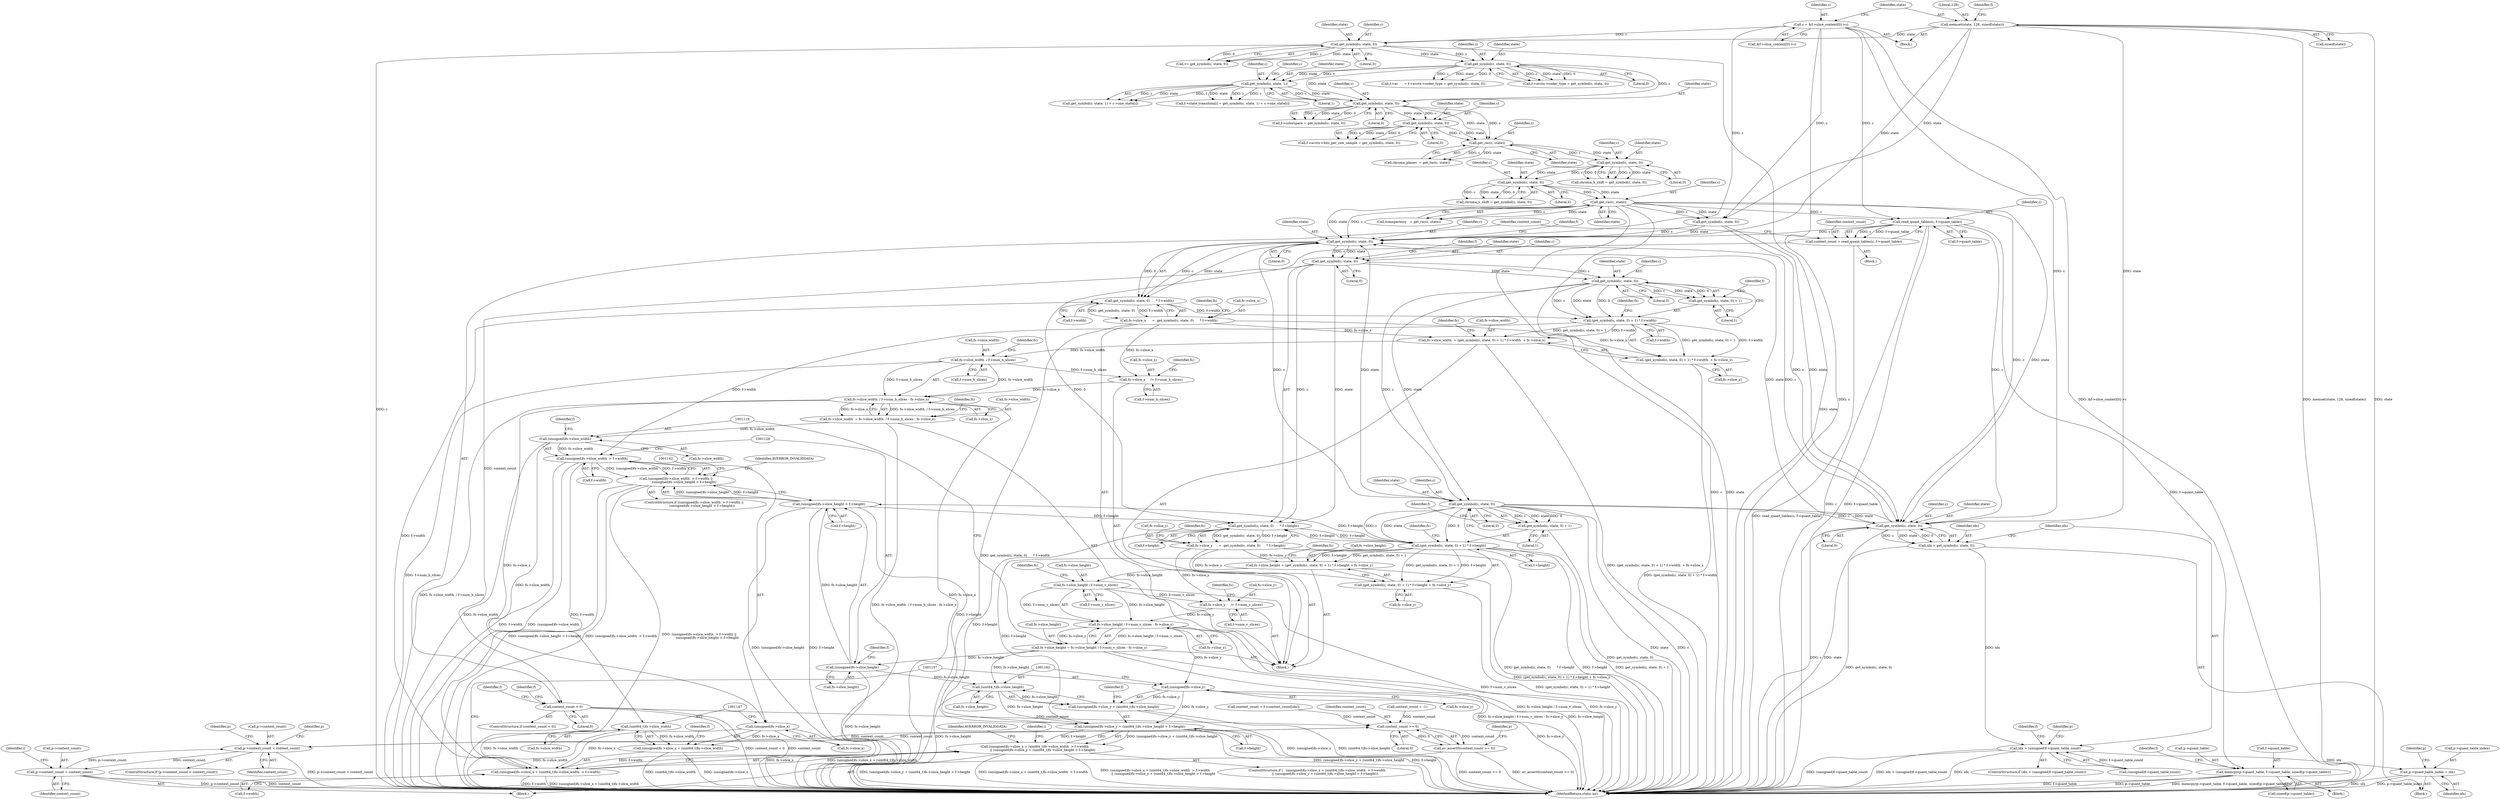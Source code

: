 digraph "1_FFmpeg_b05cd1ea7e45a836f7f6071a716c38bb30326e0f@API" {
"1000838" [label="(Call,read_quant_tables(c, f->quant_table))"];
"1000254" [label="(Call,get_rac(c, state))"];
"1000248" [label="(Call,get_symbol(c, state, 0))"];
"1000242" [label="(Call,get_symbol(c, state, 0))"];
"1000237" [label="(Call,get_rac(c, state))"];
"1000215" [label="(Call,get_symbol(c, state, 0))"];
"1000202" [label="(Call,get_symbol(c, state, 1))"];
"1000175" [label="(Call,get_symbol(c, state, 0))"];
"1000142" [label="(Call,get_symbol(c, state, 0))"];
"1000113" [label="(Call,c = &f->slice_context[0]->c)"];
"1000123" [label="(Call,memset(state, 128, sizeof(state)))"];
"1000231" [label="(Call,get_symbol(c, state, 0))"];
"1000836" [label="(Call,context_count = read_quant_tables(c, f->quant_table))"];
"1000844" [label="(Call,context_count < 0)"];
"1001268" [label="(Call,context_count >= 0)"];
"1001267" [label="(Call,av_assert0(context_count >= 0))"];
"1001272" [label="(Call,p->context_count < context_count)"];
"1001288" [label="(Call,p->context_count = context_count)"];
"1001016" [label="(Call,get_symbol(c, state, 0))"];
"1001015" [label="(Call,get_symbol(c, state, 0)      * f->width)"];
"1001011" [label="(Call,fs->slice_x      =  get_symbol(c, state, 0)      * f->width)"];
"1001035" [label="(Call,fs->slice_width  = (get_symbol(c, state, 0) + 1) * f->width  + fs->slice_x)"];
"1001090" [label="(Call,fs->slice_width  / f->num_h_slices)"];
"1001071" [label="(Call,fs->slice_x     /= f->num_h_slices)"];
"1001089" [label="(Call,fs->slice_width  / f->num_h_slices - fs->slice_x)"];
"1001085" [label="(Call,fs->slice_width  = fs->slice_width  / f->num_h_slices - fs->slice_x)"];
"1001118" [label="(Call,(unsigned)fs->slice_width)"];
"1001117" [label="(Call,(unsigned)fs->slice_width  > f->width)"];
"1001116" [label="(Call,(unsigned)fs->slice_width  > f->width ||\n                (unsigned)fs->slice_height > f->height)"];
"1001139" [label="(Call,(unsigned)fs->slice_x + (uint64_t)fs->slice_width  > f->width)"];
"1001138" [label="(Call,(unsigned)fs->slice_x + (uint64_t)fs->slice_width  > f->width\n                || (unsigned)fs->slice_y + (uint64_t)fs->slice_height > f->height)"];
"1001146" [label="(Call,(uint64_t)fs->slice_width)"];
"1001140" [label="(Call,(unsigned)fs->slice_x + (uint64_t)fs->slice_width)"];
"1001141" [label="(Call,(unsigned)fs->slice_x)"];
"1001039" [label="(Call,(get_symbol(c, state, 0) + 1) * f->width  + fs->slice_x)"];
"1001040" [label="(Call,(get_symbol(c, state, 0) + 1) * f->width)"];
"1001028" [label="(Call,get_symbol(c, state, 0))"];
"1001027" [label="(Call,get_symbol(c, state, 0)      * f->height)"];
"1001023" [label="(Call,fs->slice_y      =  get_symbol(c, state, 0)      * f->height)"];
"1001053" [label="(Call,fs->slice_height = (get_symbol(c, state, 0) + 1) * f->height + fs->slice_y)"];
"1001105" [label="(Call,fs->slice_height / f->num_v_slices)"];
"1001078" [label="(Call,fs->slice_y     /= f->num_v_slices)"];
"1001104" [label="(Call,fs->slice_height / f->num_v_slices - fs->slice_y)"];
"1001100" [label="(Call,fs->slice_height = fs->slice_height / f->num_v_slices - fs->slice_y)"];
"1001127" [label="(Call,(unsigned)fs->slice_height)"];
"1001126" [label="(Call,(unsigned)fs->slice_height > f->height)"];
"1001154" [label="(Call,(unsigned)fs->slice_y + (uint64_t)fs->slice_height > f->height)"];
"1001161" [label="(Call,(uint64_t)fs->slice_height)"];
"1001155" [label="(Call,(unsigned)fs->slice_y + (uint64_t)fs->slice_height)"];
"1001156" [label="(Call,(unsigned)fs->slice_y)"];
"1001057" [label="(Call,(get_symbol(c, state, 0) + 1) * f->height + fs->slice_y)"];
"1001058" [label="(Call,(get_symbol(c, state, 0) + 1) * f->height)"];
"1001042" [label="(Call,get_symbol(c, state, 0))"];
"1001041" [label="(Call,get_symbol(c, state, 0) + 1)"];
"1001060" [label="(Call,get_symbol(c, state, 0))"];
"1001059" [label="(Call,get_symbol(c, state, 0) + 1)"];
"1001201" [label="(Call,get_symbol(c, state, 0))"];
"1001199" [label="(Call,idx = get_symbol(c, state, 0))"];
"1001206" [label="(Call,idx > (unsigned)f->quant_table_count)"];
"1001222" [label="(Call,p->quant_table_index = idx)"];
"1001249" [label="(Call,memcpy(p->quant_table, f->quant_table, sizeof(p->quant_table)))"];
"1001105" [label="(Call,fs->slice_height / f->num_v_slices)"];
"1001222" [label="(Call,p->quant_table_index = idx)"];
"1000204" [label="(Identifier,state)"];
"1001100" [label="(Call,fs->slice_height = fs->slice_height / f->num_v_slices - fs->slice_y)"];
"1000124" [label="(Identifier,state)"];
"1000177" [label="(Identifier,state)"];
"1001267" [label="(Call,av_assert0(context_count >= 0))"];
"1001109" [label="(Call,f->num_v_slices)"];
"1001017" [label="(Identifier,c)"];
"1001058" [label="(Call,(get_symbol(c, state, 0) + 1) * f->height)"];
"1001116" [label="(Call,(unsigned)fs->slice_width  > f->width ||\n                (unsigned)fs->slice_height > f->height)"];
"1001289" [label="(Call,p->context_count)"];
"1001155" [label="(Call,(unsigned)fs->slice_y + (uint64_t)fs->slice_height)"];
"1001080" [label="(Identifier,fs)"];
"1000252" [label="(Call,transparency   = get_rac(c, state))"];
"1001031" [label="(Literal,0)"];
"1001053" [label="(Call,fs->slice_height = (get_symbol(c, state, 0) + 1) * f->height + fs->slice_y)"];
"1001101" [label="(Call,fs->slice_height)"];
"1000203" [label="(Identifier,c)"];
"1001202" [label="(Identifier,c)"];
"1001208" [label="(Call,(unsigned)f->quant_table_count)"];
"1001027" [label="(Call,get_symbol(c, state, 0)      * f->height)"];
"1001129" [label="(Call,fs->slice_height)"];
"1001269" [label="(Identifier,context_count)"];
"1001256" [label="(Call,sizeof(p->quant_table))"];
"1001146" [label="(Call,(uint64_t)fs->slice_width)"];
"1000250" [label="(Identifier,state)"];
"1001123" [label="(Call,f->width)"];
"1001250" [label="(Call,p->quant_table)"];
"1001057" [label="(Call,(get_symbol(c, state, 0) + 1) * f->height + fs->slice_y)"];
"1001069" [label="(Identifier,fs)"];
"1001079" [label="(Call,fs->slice_y)"];
"1000201" [label="(Call,get_symbol(c, state, 1) + c->one_state[i])"];
"1001082" [label="(Call,f->num_v_slices)"];
"1000233" [label="(Identifier,state)"];
"1001268" [label="(Call,context_count >= 0)"];
"1001104" [label="(Call,fs->slice_height / f->num_v_slices - fs->slice_y)"];
"1001112" [label="(Call,fs->slice_y)"];
"1001274" [label="(Identifier,p)"];
"1000175" [label="(Call,get_symbol(c, state, 0))"];
"1001073" [label="(Identifier,fs)"];
"1001075" [label="(Call,f->num_h_slices)"];
"1001226" [label="(Identifier,idx)"];
"1000109" [label="(Call,context_count = -1)"];
"1001148" [label="(Call,fs->slice_width)"];
"1001203" [label="(Identifier,state)"];
"1001229" [label="(Identifier,p)"];
"1001273" [label="(Call,p->context_count)"];
"1000836" [label="(Call,context_count = read_quant_tables(c, f->quant_table))"];
"1000225" [label="(Call,f->avctx->bits_per_raw_sample = get_symbol(c, state, 0))"];
"1000246" [label="(Call,chroma_v_shift = get_symbol(c, state, 0))"];
"1001029" [label="(Identifier,c)"];
"1000131" [label="(Identifier,f)"];
"1001140" [label="(Call,(unsigned)fs->slice_x + (uint64_t)fs->slice_width)"];
"1001102" [label="(Identifier,fs)"];
"1001023" [label="(Call,fs->slice_y      =  get_symbol(c, state, 0)      * f->height)"];
"1000165" [label="(Call,f->ac      = f->avctx->coder_type = get_symbol(c, state, 0))"];
"1001010" [label="(Block,)"];
"1001288" [label="(Call,p->context_count = context_count)"];
"1001266" [label="(Block,)"];
"1001094" [label="(Call,f->num_h_slices)"];
"1001152" [label="(Identifier,f)"];
"1001019" [label="(Literal,0)"];
"1001015" [label="(Call,get_symbol(c, state, 0)      * f->width)"];
"1001097" [label="(Call,fs->slice_x)"];
"1001201" [label="(Call,get_symbol(c, state, 0))"];
"1000123" [label="(Call,memset(state, 128, sizeof(state)))"];
"1000850" [label="(Identifier,f)"];
"1001066" [label="(Identifier,f)"];
"1001106" [label="(Call,fs->slice_height)"];
"1000115" [label="(Call,&f->slice_context[0]->c)"];
"1001021" [label="(Identifier,f)"];
"1001206" [label="(Call,idx > (unsigned)f->quant_table_count)"];
"1001249" [label="(Call,memcpy(p->quant_table, f->quant_table, sizeof(p->quant_table)))"];
"1000140" [label="(Call,v= get_symbol(c, state, 0))"];
"1000943" [label="(Identifier,f)"];
"1001248" [label="(Block,)"];
"1001060" [label="(Call,get_symbol(c, state, 0))"];
"1001181" [label="(Identifier,i)"];
"1000217" [label="(Identifier,state)"];
"1001062" [label="(Identifier,state)"];
"1001055" [label="(Identifier,fs)"];
"1000144" [label="(Identifier,state)"];
"1001204" [label="(Literal,0)"];
"1001098" [label="(Identifier,fs)"];
"1001200" [label="(Identifier,idx)"];
"1000235" [label="(Call,chroma_planes  = get_rac(c, state))"];
"1000245" [label="(Literal,0)"];
"1000242" [label="(Call,get_symbol(c, state, 0))"];
"1001011" [label="(Call,fs->slice_x      =  get_symbol(c, state, 0)      * f->width)"];
"1000843" [label="(ControlStructure,if (context_count < 0))"];
"1001085" [label="(Call,fs->slice_width  = fs->slice_width  / f->num_h_slices - fs->slice_x)"];
"1001033" [label="(Identifier,f)"];
"1001113" [label="(Identifier,fs)"];
"1001158" [label="(Call,fs->slice_y)"];
"1001170" [label="(Identifier,AVERROR_INVALIDDATA)"];
"1000846" [label="(Literal,0)"];
"1000232" [label="(Identifier,c)"];
"1001120" [label="(Call,fs->slice_width)"];
"1001047" [label="(Call,f->width)"];
"1001072" [label="(Call,fs->slice_x)"];
"1001137" [label="(ControlStructure,if (   (unsigned)fs->slice_x + (uint64_t)fs->slice_width  > f->width\n                || (unsigned)fs->slice_y + (uint64_t)fs->slice_height > f->height))"];
"1001036" [label="(Call,fs->slice_width)"];
"1001037" [label="(Identifier,fs)"];
"1001054" [label="(Call,fs->slice_height)"];
"1000216" [label="(Identifier,c)"];
"1001138" [label="(Call,(unsigned)fs->slice_x + (uint64_t)fs->slice_width  > f->width\n                || (unsigned)fs->slice_y + (uint64_t)fs->slice_height > f->height)"];
"1001124" [label="(Identifier,f)"];
"1000104" [label="(Block,)"];
"1001223" [label="(Call,p->quant_table_index)"];
"1000169" [label="(Call,f->avctx->coder_type = get_symbol(c, state, 0))"];
"1001039" [label="(Call,(get_symbol(c, state, 0) + 1) * f->width  + fs->slice_x)"];
"1000835" [label="(Block,)"];
"1000143" [label="(Identifier,c)"];
"1001046" [label="(Literal,1)"];
"1001132" [label="(Call,f->height)"];
"1001063" [label="(Literal,0)"];
"1000254" [label="(Call,get_rac(c, state))"];
"1000114" [label="(Identifier,c)"];
"1001166" [label="(Call,f->height)"];
"1001151" [label="(Call,f->width)"];
"1001216" [label="(Identifier,f)"];
"1001276" [label="(Identifier,context_count)"];
"1000195" [label="(Call,f->state_transition[i] = get_symbol(c, state, 1) + c->one_state[i])"];
"1001141" [label="(Call,(unsigned)fs->slice_x)"];
"1001051" [label="(Identifier,fs)"];
"1001061" [label="(Identifier,c)"];
"1001025" [label="(Identifier,fs)"];
"1000142" [label="(Call,get_symbol(c, state, 0))"];
"1001199" [label="(Call,idx = get_symbol(c, state, 0))"];
"1001091" [label="(Call,fs->slice_width)"];
"1001197" [label="(Block,)"];
"1000240" [label="(Call,chroma_h_shift = get_symbol(c, state, 0))"];
"1000211" [label="(Call,f->colorspace = get_symbol(c, state, 0))"];
"1000234" [label="(Literal,0)"];
"1000844" [label="(Call,context_count < 0)"];
"1000126" [label="(Call,sizeof(state))"];
"1001295" [label="(MethodReturn,static int)"];
"1001154" [label="(Call,(unsigned)fs->slice_y + (uint64_t)fs->slice_height > f->height)"];
"1000248" [label="(Call,get_symbol(c, state, 0))"];
"1000244" [label="(Identifier,state)"];
"1000837" [label="(Identifier,context_count)"];
"1000176" [label="(Identifier,c)"];
"1001012" [label="(Call,fs->slice_x)"];
"1001163" [label="(Call,fs->slice_height)"];
"1001167" [label="(Identifier,f)"];
"1001272" [label="(Call,p->context_count < context_count)"];
"1001253" [label="(Call,f->quant_table)"];
"1001263" [label="(Identifier,f)"];
"1001071" [label="(Call,fs->slice_x     /= f->num_h_slices)"];
"1001024" [label="(Call,fs->slice_y)"];
"1001045" [label="(Literal,0)"];
"1000238" [label="(Identifier,c)"];
"1001139" [label="(Call,(unsigned)fs->slice_x + (uint64_t)fs->slice_width  > f->width)"];
"1001270" [label="(Literal,0)"];
"1001086" [label="(Call,fs->slice_width)"];
"1001115" [label="(ControlStructure,if ((unsigned)fs->slice_width  > f->width ||\n                (unsigned)fs->slice_height > f->height))"];
"1001078" [label="(Call,fs->slice_y     /= f->num_v_slices)"];
"1001041" [label="(Call,get_symbol(c, state, 0) + 1)"];
"1001240" [label="(Call,context_count = f->context_count[idx])"];
"1001281" [label="(Identifier,p)"];
"1001090" [label="(Call,fs->slice_width  / f->num_h_slices)"];
"1000255" [label="(Identifier,c)"];
"1001156" [label="(Call,(unsigned)fs->slice_y)"];
"1001044" [label="(Identifier,state)"];
"1001087" [label="(Identifier,fs)"];
"1000239" [label="(Identifier,state)"];
"1001089" [label="(Call,fs->slice_width  / f->num_h_slices - fs->slice_x)"];
"1001224" [label="(Identifier,p)"];
"1001127" [label="(Call,(unsigned)fs->slice_height)"];
"1001205" [label="(ControlStructure,if (idx > (unsigned)f->quant_table_count))"];
"1000218" [label="(Literal,0)"];
"1001042" [label="(Call,get_symbol(c, state, 0))"];
"1001064" [label="(Literal,1)"];
"1001117" [label="(Call,(unsigned)fs->slice_width  > f->width)"];
"1000840" [label="(Call,f->quant_table)"];
"1001143" [label="(Call,fs->slice_x)"];
"1000125" [label="(Literal,128)"];
"1001126" [label="(Call,(unsigned)fs->slice_height > f->height)"];
"1001028" [label="(Call,get_symbol(c, state, 0))"];
"1001068" [label="(Call,fs->slice_y)"];
"1001207" [label="(Identifier,idx)"];
"1000251" [label="(Literal,0)"];
"1000256" [label="(Identifier,state)"];
"1000839" [label="(Identifier,c)"];
"1001271" [label="(ControlStructure,if (p->context_count < context_count))"];
"1000868" [label="(Call,get_symbol(c, state, 0))"];
"1000145" [label="(Literal,0)"];
"1001040" [label="(Call,(get_symbol(c, state, 0) + 1) * f->width)"];
"1001043" [label="(Identifier,c)"];
"1001048" [label="(Identifier,f)"];
"1001065" [label="(Call,f->height)"];
"1000178" [label="(Literal,0)"];
"1001018" [label="(Identifier,state)"];
"1000205" [label="(Literal,1)"];
"1001059" [label="(Call,get_symbol(c, state, 0) + 1)"];
"1001290" [label="(Identifier,p)"];
"1000249" [label="(Identifier,c)"];
"1001173" [label="(Identifier,i)"];
"1000845" [label="(Identifier,context_count)"];
"1001050" [label="(Call,fs->slice_x)"];
"1001161" [label="(Call,(uint64_t)fs->slice_height)"];
"1000231" [label="(Call,get_symbol(c, state, 0))"];
"1000215" [label="(Call,get_symbol(c, state, 0))"];
"1000237" [label="(Call,get_rac(c, state))"];
"1001118" [label="(Call,(unsigned)fs->slice_width)"];
"1000113" [label="(Call,c = &f->slice_context[0]->c)"];
"1000243" [label="(Identifier,c)"];
"1001020" [label="(Call,f->width)"];
"1001136" [label="(Identifier,AVERROR_INVALIDDATA)"];
"1001030" [label="(Identifier,state)"];
"1001292" [label="(Identifier,context_count)"];
"1000208" [label="(Identifier,c)"];
"1000838" [label="(Call,read_quant_tables(c, f->quant_table))"];
"1000202" [label="(Call,get_symbol(c, state, 1))"];
"1001035" [label="(Call,fs->slice_width  = (get_symbol(c, state, 0) + 1) * f->width  + fs->slice_x)"];
"1001032" [label="(Call,f->height)"];
"1001133" [label="(Identifier,f)"];
"1001016" [label="(Call,get_symbol(c, state, 0))"];
"1000838" -> "1000836"  [label="AST: "];
"1000838" -> "1000840"  [label="CFG: "];
"1000839" -> "1000838"  [label="AST: "];
"1000840" -> "1000838"  [label="AST: "];
"1000836" -> "1000838"  [label="CFG: "];
"1000838" -> "1001295"  [label="DDG: c"];
"1000838" -> "1001295"  [label="DDG: f->quant_table"];
"1000838" -> "1000836"  [label="DDG: c"];
"1000838" -> "1000836"  [label="DDG: f->quant_table"];
"1000254" -> "1000838"  [label="DDG: c"];
"1000113" -> "1000838"  [label="DDG: c"];
"1000838" -> "1001016"  [label="DDG: c"];
"1000838" -> "1001201"  [label="DDG: c"];
"1000838" -> "1001249"  [label="DDG: f->quant_table"];
"1000254" -> "1000252"  [label="AST: "];
"1000254" -> "1000256"  [label="CFG: "];
"1000255" -> "1000254"  [label="AST: "];
"1000256" -> "1000254"  [label="AST: "];
"1000252" -> "1000254"  [label="CFG: "];
"1000254" -> "1001295"  [label="DDG: c"];
"1000254" -> "1001295"  [label="DDG: state"];
"1000254" -> "1000252"  [label="DDG: c"];
"1000254" -> "1000252"  [label="DDG: state"];
"1000248" -> "1000254"  [label="DDG: c"];
"1000248" -> "1000254"  [label="DDG: state"];
"1000254" -> "1000868"  [label="DDG: c"];
"1000254" -> "1000868"  [label="DDG: state"];
"1000254" -> "1001016"  [label="DDG: c"];
"1000254" -> "1001016"  [label="DDG: state"];
"1000254" -> "1001201"  [label="DDG: c"];
"1000254" -> "1001201"  [label="DDG: state"];
"1000248" -> "1000246"  [label="AST: "];
"1000248" -> "1000251"  [label="CFG: "];
"1000249" -> "1000248"  [label="AST: "];
"1000250" -> "1000248"  [label="AST: "];
"1000251" -> "1000248"  [label="AST: "];
"1000246" -> "1000248"  [label="CFG: "];
"1000248" -> "1000246"  [label="DDG: c"];
"1000248" -> "1000246"  [label="DDG: state"];
"1000248" -> "1000246"  [label="DDG: 0"];
"1000242" -> "1000248"  [label="DDG: c"];
"1000242" -> "1000248"  [label="DDG: state"];
"1000242" -> "1000240"  [label="AST: "];
"1000242" -> "1000245"  [label="CFG: "];
"1000243" -> "1000242"  [label="AST: "];
"1000244" -> "1000242"  [label="AST: "];
"1000245" -> "1000242"  [label="AST: "];
"1000240" -> "1000242"  [label="CFG: "];
"1000242" -> "1000240"  [label="DDG: c"];
"1000242" -> "1000240"  [label="DDG: state"];
"1000242" -> "1000240"  [label="DDG: 0"];
"1000237" -> "1000242"  [label="DDG: c"];
"1000237" -> "1000242"  [label="DDG: state"];
"1000237" -> "1000235"  [label="AST: "];
"1000237" -> "1000239"  [label="CFG: "];
"1000238" -> "1000237"  [label="AST: "];
"1000239" -> "1000237"  [label="AST: "];
"1000235" -> "1000237"  [label="CFG: "];
"1000237" -> "1000235"  [label="DDG: c"];
"1000237" -> "1000235"  [label="DDG: state"];
"1000215" -> "1000237"  [label="DDG: c"];
"1000215" -> "1000237"  [label="DDG: state"];
"1000231" -> "1000237"  [label="DDG: c"];
"1000231" -> "1000237"  [label="DDG: state"];
"1000215" -> "1000211"  [label="AST: "];
"1000215" -> "1000218"  [label="CFG: "];
"1000216" -> "1000215"  [label="AST: "];
"1000217" -> "1000215"  [label="AST: "];
"1000218" -> "1000215"  [label="AST: "];
"1000211" -> "1000215"  [label="CFG: "];
"1000215" -> "1000211"  [label="DDG: c"];
"1000215" -> "1000211"  [label="DDG: state"];
"1000215" -> "1000211"  [label="DDG: 0"];
"1000202" -> "1000215"  [label="DDG: c"];
"1000202" -> "1000215"  [label="DDG: state"];
"1000175" -> "1000215"  [label="DDG: c"];
"1000175" -> "1000215"  [label="DDG: state"];
"1000215" -> "1000231"  [label="DDG: c"];
"1000215" -> "1000231"  [label="DDG: state"];
"1000202" -> "1000201"  [label="AST: "];
"1000202" -> "1000205"  [label="CFG: "];
"1000203" -> "1000202"  [label="AST: "];
"1000204" -> "1000202"  [label="AST: "];
"1000205" -> "1000202"  [label="AST: "];
"1000208" -> "1000202"  [label="CFG: "];
"1000202" -> "1000195"  [label="DDG: c"];
"1000202" -> "1000195"  [label="DDG: state"];
"1000202" -> "1000195"  [label="DDG: 1"];
"1000202" -> "1000201"  [label="DDG: c"];
"1000202" -> "1000201"  [label="DDG: state"];
"1000202" -> "1000201"  [label="DDG: 1"];
"1000175" -> "1000202"  [label="DDG: c"];
"1000175" -> "1000202"  [label="DDG: state"];
"1000175" -> "1000169"  [label="AST: "];
"1000175" -> "1000178"  [label="CFG: "];
"1000176" -> "1000175"  [label="AST: "];
"1000177" -> "1000175"  [label="AST: "];
"1000178" -> "1000175"  [label="AST: "];
"1000169" -> "1000175"  [label="CFG: "];
"1000175" -> "1000165"  [label="DDG: c"];
"1000175" -> "1000165"  [label="DDG: state"];
"1000175" -> "1000165"  [label="DDG: 0"];
"1000175" -> "1000169"  [label="DDG: c"];
"1000175" -> "1000169"  [label="DDG: state"];
"1000175" -> "1000169"  [label="DDG: 0"];
"1000142" -> "1000175"  [label="DDG: c"];
"1000142" -> "1000175"  [label="DDG: state"];
"1000142" -> "1000140"  [label="AST: "];
"1000142" -> "1000145"  [label="CFG: "];
"1000143" -> "1000142"  [label="AST: "];
"1000144" -> "1000142"  [label="AST: "];
"1000145" -> "1000142"  [label="AST: "];
"1000140" -> "1000142"  [label="CFG: "];
"1000142" -> "1001295"  [label="DDG: state"];
"1000142" -> "1001295"  [label="DDG: c"];
"1000142" -> "1000140"  [label="DDG: c"];
"1000142" -> "1000140"  [label="DDG: state"];
"1000142" -> "1000140"  [label="DDG: 0"];
"1000113" -> "1000142"  [label="DDG: c"];
"1000123" -> "1000142"  [label="DDG: state"];
"1000113" -> "1000104"  [label="AST: "];
"1000113" -> "1000115"  [label="CFG: "];
"1000114" -> "1000113"  [label="AST: "];
"1000115" -> "1000113"  [label="AST: "];
"1000124" -> "1000113"  [label="CFG: "];
"1000113" -> "1001295"  [label="DDG: c"];
"1000113" -> "1001295"  [label="DDG: &f->slice_context[0]->c"];
"1000113" -> "1000868"  [label="DDG: c"];
"1000113" -> "1001016"  [label="DDG: c"];
"1000113" -> "1001201"  [label="DDG: c"];
"1000123" -> "1000104"  [label="AST: "];
"1000123" -> "1000126"  [label="CFG: "];
"1000124" -> "1000123"  [label="AST: "];
"1000125" -> "1000123"  [label="AST: "];
"1000126" -> "1000123"  [label="AST: "];
"1000131" -> "1000123"  [label="CFG: "];
"1000123" -> "1001295"  [label="DDG: memset(state, 128, sizeof(state))"];
"1000123" -> "1001295"  [label="DDG: state"];
"1000123" -> "1000868"  [label="DDG: state"];
"1000123" -> "1001016"  [label="DDG: state"];
"1000123" -> "1001201"  [label="DDG: state"];
"1000231" -> "1000225"  [label="AST: "];
"1000231" -> "1000234"  [label="CFG: "];
"1000232" -> "1000231"  [label="AST: "];
"1000233" -> "1000231"  [label="AST: "];
"1000234" -> "1000231"  [label="AST: "];
"1000225" -> "1000231"  [label="CFG: "];
"1000231" -> "1000225"  [label="DDG: c"];
"1000231" -> "1000225"  [label="DDG: state"];
"1000231" -> "1000225"  [label="DDG: 0"];
"1000836" -> "1000835"  [label="AST: "];
"1000837" -> "1000836"  [label="AST: "];
"1000845" -> "1000836"  [label="CFG: "];
"1000836" -> "1001295"  [label="DDG: read_quant_tables(c, f->quant_table)"];
"1000836" -> "1000844"  [label="DDG: context_count"];
"1000844" -> "1000843"  [label="AST: "];
"1000844" -> "1000846"  [label="CFG: "];
"1000845" -> "1000844"  [label="AST: "];
"1000846" -> "1000844"  [label="AST: "];
"1000850" -> "1000844"  [label="CFG: "];
"1000943" -> "1000844"  [label="CFG: "];
"1000844" -> "1001295"  [label="DDG: context_count < 0"];
"1000844" -> "1001295"  [label="DDG: context_count"];
"1000844" -> "1001268"  [label="DDG: context_count"];
"1001268" -> "1001267"  [label="AST: "];
"1001268" -> "1001270"  [label="CFG: "];
"1001269" -> "1001268"  [label="AST: "];
"1001270" -> "1001268"  [label="AST: "];
"1001267" -> "1001268"  [label="CFG: "];
"1001268" -> "1001267"  [label="DDG: context_count"];
"1001268" -> "1001267"  [label="DDG: 0"];
"1001240" -> "1001268"  [label="DDG: context_count"];
"1000109" -> "1001268"  [label="DDG: context_count"];
"1001272" -> "1001268"  [label="DDG: context_count"];
"1001268" -> "1001272"  [label="DDG: context_count"];
"1001267" -> "1001266"  [label="AST: "];
"1001274" -> "1001267"  [label="CFG: "];
"1001267" -> "1001295"  [label="DDG: av_assert0(context_count >= 0)"];
"1001267" -> "1001295"  [label="DDG: context_count >= 0"];
"1001272" -> "1001271"  [label="AST: "];
"1001272" -> "1001276"  [label="CFG: "];
"1001273" -> "1001272"  [label="AST: "];
"1001276" -> "1001272"  [label="AST: "];
"1001281" -> "1001272"  [label="CFG: "];
"1001290" -> "1001272"  [label="CFG: "];
"1001272" -> "1001295"  [label="DDG: p->context_count < context_count"];
"1001288" -> "1001272"  [label="DDG: p->context_count"];
"1001272" -> "1001288"  [label="DDG: context_count"];
"1001288" -> "1001266"  [label="AST: "];
"1001288" -> "1001292"  [label="CFG: "];
"1001289" -> "1001288"  [label="AST: "];
"1001292" -> "1001288"  [label="AST: "];
"1001181" -> "1001288"  [label="CFG: "];
"1001288" -> "1001295"  [label="DDG: p->context_count"];
"1001288" -> "1001295"  [label="DDG: context_count"];
"1001016" -> "1001015"  [label="AST: "];
"1001016" -> "1001019"  [label="CFG: "];
"1001017" -> "1001016"  [label="AST: "];
"1001018" -> "1001016"  [label="AST: "];
"1001019" -> "1001016"  [label="AST: "];
"1001021" -> "1001016"  [label="CFG: "];
"1001016" -> "1001015"  [label="DDG: c"];
"1001016" -> "1001015"  [label="DDG: state"];
"1001016" -> "1001015"  [label="DDG: 0"];
"1001060" -> "1001016"  [label="DDG: c"];
"1001060" -> "1001016"  [label="DDG: state"];
"1001201" -> "1001016"  [label="DDG: c"];
"1001201" -> "1001016"  [label="DDG: state"];
"1000868" -> "1001016"  [label="DDG: c"];
"1000868" -> "1001016"  [label="DDG: state"];
"1001016" -> "1001028"  [label="DDG: c"];
"1001016" -> "1001028"  [label="DDG: state"];
"1001015" -> "1001011"  [label="AST: "];
"1001015" -> "1001020"  [label="CFG: "];
"1001020" -> "1001015"  [label="AST: "];
"1001011" -> "1001015"  [label="CFG: "];
"1001015" -> "1001011"  [label="DDG: get_symbol(c, state, 0)"];
"1001015" -> "1001011"  [label="DDG: f->width"];
"1001139" -> "1001015"  [label="DDG: f->width"];
"1001015" -> "1001040"  [label="DDG: f->width"];
"1001011" -> "1001010"  [label="AST: "];
"1001012" -> "1001011"  [label="AST: "];
"1001025" -> "1001011"  [label="CFG: "];
"1001011" -> "1001295"  [label="DDG: get_symbol(c, state, 0)      * f->width"];
"1001011" -> "1001035"  [label="DDG: fs->slice_x"];
"1001011" -> "1001039"  [label="DDG: fs->slice_x"];
"1001011" -> "1001071"  [label="DDG: fs->slice_x"];
"1001035" -> "1001010"  [label="AST: "];
"1001035" -> "1001039"  [label="CFG: "];
"1001036" -> "1001035"  [label="AST: "];
"1001039" -> "1001035"  [label="AST: "];
"1001055" -> "1001035"  [label="CFG: "];
"1001035" -> "1001295"  [label="DDG: (get_symbol(c, state, 0) + 1) * f->width  + fs->slice_x"];
"1001040" -> "1001035"  [label="DDG: get_symbol(c, state, 0) + 1"];
"1001040" -> "1001035"  [label="DDG: f->width"];
"1001035" -> "1001090"  [label="DDG: fs->slice_width"];
"1001090" -> "1001089"  [label="AST: "];
"1001090" -> "1001094"  [label="CFG: "];
"1001091" -> "1001090"  [label="AST: "];
"1001094" -> "1001090"  [label="AST: "];
"1001098" -> "1001090"  [label="CFG: "];
"1001090" -> "1001295"  [label="DDG: f->num_h_slices"];
"1001090" -> "1001071"  [label="DDG: f->num_h_slices"];
"1001090" -> "1001089"  [label="DDG: fs->slice_width"];
"1001090" -> "1001089"  [label="DDG: f->num_h_slices"];
"1001071" -> "1001010"  [label="AST: "];
"1001071" -> "1001075"  [label="CFG: "];
"1001072" -> "1001071"  [label="AST: "];
"1001075" -> "1001071"  [label="AST: "];
"1001080" -> "1001071"  [label="CFG: "];
"1001071" -> "1001089"  [label="DDG: fs->slice_x"];
"1001089" -> "1001085"  [label="AST: "];
"1001089" -> "1001097"  [label="CFG: "];
"1001097" -> "1001089"  [label="AST: "];
"1001085" -> "1001089"  [label="CFG: "];
"1001089" -> "1001295"  [label="DDG: fs->slice_x"];
"1001089" -> "1001295"  [label="DDG: fs->slice_width  / f->num_h_slices"];
"1001089" -> "1001085"  [label="DDG: fs->slice_width  / f->num_h_slices"];
"1001089" -> "1001085"  [label="DDG: fs->slice_x"];
"1001089" -> "1001141"  [label="DDG: fs->slice_x"];
"1001085" -> "1001010"  [label="AST: "];
"1001086" -> "1001085"  [label="AST: "];
"1001102" -> "1001085"  [label="CFG: "];
"1001085" -> "1001295"  [label="DDG: fs->slice_width  / f->num_h_slices - fs->slice_x"];
"1001085" -> "1001118"  [label="DDG: fs->slice_width"];
"1001118" -> "1001117"  [label="AST: "];
"1001118" -> "1001120"  [label="CFG: "];
"1001119" -> "1001118"  [label="AST: "];
"1001120" -> "1001118"  [label="AST: "];
"1001124" -> "1001118"  [label="CFG: "];
"1001118" -> "1001295"  [label="DDG: fs->slice_width"];
"1001118" -> "1001117"  [label="DDG: fs->slice_width"];
"1001118" -> "1001146"  [label="DDG: fs->slice_width"];
"1001117" -> "1001116"  [label="AST: "];
"1001117" -> "1001123"  [label="CFG: "];
"1001123" -> "1001117"  [label="AST: "];
"1001128" -> "1001117"  [label="CFG: "];
"1001116" -> "1001117"  [label="CFG: "];
"1001117" -> "1001295"  [label="DDG: f->width"];
"1001117" -> "1001295"  [label="DDG: (unsigned)fs->slice_width"];
"1001117" -> "1001116"  [label="DDG: (unsigned)fs->slice_width"];
"1001117" -> "1001116"  [label="DDG: f->width"];
"1001040" -> "1001117"  [label="DDG: f->width"];
"1001117" -> "1001139"  [label="DDG: f->width"];
"1001116" -> "1001115"  [label="AST: "];
"1001116" -> "1001126"  [label="CFG: "];
"1001126" -> "1001116"  [label="AST: "];
"1001136" -> "1001116"  [label="CFG: "];
"1001142" -> "1001116"  [label="CFG: "];
"1001116" -> "1001295"  [label="DDG: (unsigned)fs->slice_width  > f->width ||\n                (unsigned)fs->slice_height > f->height"];
"1001116" -> "1001295"  [label="DDG: (unsigned)fs->slice_height > f->height"];
"1001116" -> "1001295"  [label="DDG: (unsigned)fs->slice_width  > f->width"];
"1001126" -> "1001116"  [label="DDG: (unsigned)fs->slice_height"];
"1001126" -> "1001116"  [label="DDG: f->height"];
"1001139" -> "1001138"  [label="AST: "];
"1001139" -> "1001151"  [label="CFG: "];
"1001140" -> "1001139"  [label="AST: "];
"1001151" -> "1001139"  [label="AST: "];
"1001157" -> "1001139"  [label="CFG: "];
"1001138" -> "1001139"  [label="CFG: "];
"1001139" -> "1001295"  [label="DDG: (unsigned)fs->slice_x + (uint64_t)fs->slice_width"];
"1001139" -> "1001295"  [label="DDG: f->width"];
"1001139" -> "1001138"  [label="DDG: (unsigned)fs->slice_x + (uint64_t)fs->slice_width"];
"1001139" -> "1001138"  [label="DDG: f->width"];
"1001141" -> "1001139"  [label="DDG: fs->slice_x"];
"1001146" -> "1001139"  [label="DDG: fs->slice_width"];
"1001138" -> "1001137"  [label="AST: "];
"1001138" -> "1001154"  [label="CFG: "];
"1001154" -> "1001138"  [label="AST: "];
"1001170" -> "1001138"  [label="CFG: "];
"1001173" -> "1001138"  [label="CFG: "];
"1001138" -> "1001295"  [label="DDG: (unsigned)fs->slice_y + (uint64_t)fs->slice_height > f->height"];
"1001138" -> "1001295"  [label="DDG: (unsigned)fs->slice_x + (uint64_t)fs->slice_width  > f->width"];
"1001138" -> "1001295"  [label="DDG: (unsigned)fs->slice_x + (uint64_t)fs->slice_width  > f->width\n                || (unsigned)fs->slice_y + (uint64_t)fs->slice_height > f->height"];
"1001154" -> "1001138"  [label="DDG: (unsigned)fs->slice_y + (uint64_t)fs->slice_height"];
"1001154" -> "1001138"  [label="DDG: f->height"];
"1001146" -> "1001140"  [label="AST: "];
"1001146" -> "1001148"  [label="CFG: "];
"1001147" -> "1001146"  [label="AST: "];
"1001148" -> "1001146"  [label="AST: "];
"1001140" -> "1001146"  [label="CFG: "];
"1001146" -> "1001295"  [label="DDG: fs->slice_width"];
"1001146" -> "1001140"  [label="DDG: fs->slice_width"];
"1001141" -> "1001140"  [label="AST: "];
"1001152" -> "1001140"  [label="CFG: "];
"1001140" -> "1001295"  [label="DDG: (uint64_t)fs->slice_width"];
"1001140" -> "1001295"  [label="DDG: (unsigned)fs->slice_x"];
"1001141" -> "1001140"  [label="DDG: fs->slice_x"];
"1001141" -> "1001143"  [label="CFG: "];
"1001142" -> "1001141"  [label="AST: "];
"1001143" -> "1001141"  [label="AST: "];
"1001147" -> "1001141"  [label="CFG: "];
"1001141" -> "1001295"  [label="DDG: fs->slice_x"];
"1001039" -> "1001050"  [label="CFG: "];
"1001040" -> "1001039"  [label="AST: "];
"1001050" -> "1001039"  [label="AST: "];
"1001039" -> "1001295"  [label="DDG: (get_symbol(c, state, 0) + 1) * f->width"];
"1001040" -> "1001039"  [label="DDG: get_symbol(c, state, 0) + 1"];
"1001040" -> "1001039"  [label="DDG: f->width"];
"1001040" -> "1001047"  [label="CFG: "];
"1001041" -> "1001040"  [label="AST: "];
"1001047" -> "1001040"  [label="AST: "];
"1001051" -> "1001040"  [label="CFG: "];
"1001042" -> "1001040"  [label="DDG: c"];
"1001042" -> "1001040"  [label="DDG: state"];
"1001042" -> "1001040"  [label="DDG: 0"];
"1001028" -> "1001027"  [label="AST: "];
"1001028" -> "1001031"  [label="CFG: "];
"1001029" -> "1001028"  [label="AST: "];
"1001030" -> "1001028"  [label="AST: "];
"1001031" -> "1001028"  [label="AST: "];
"1001033" -> "1001028"  [label="CFG: "];
"1001028" -> "1001027"  [label="DDG: c"];
"1001028" -> "1001027"  [label="DDG: state"];
"1001028" -> "1001027"  [label="DDG: 0"];
"1001028" -> "1001042"  [label="DDG: c"];
"1001028" -> "1001042"  [label="DDG: state"];
"1001027" -> "1001023"  [label="AST: "];
"1001027" -> "1001032"  [label="CFG: "];
"1001032" -> "1001027"  [label="AST: "];
"1001023" -> "1001027"  [label="CFG: "];
"1001027" -> "1001023"  [label="DDG: get_symbol(c, state, 0)"];
"1001027" -> "1001023"  [label="DDG: f->height"];
"1001154" -> "1001027"  [label="DDG: f->height"];
"1001058" -> "1001027"  [label="DDG: f->height"];
"1001126" -> "1001027"  [label="DDG: f->height"];
"1001027" -> "1001058"  [label="DDG: f->height"];
"1001023" -> "1001010"  [label="AST: "];
"1001024" -> "1001023"  [label="AST: "];
"1001037" -> "1001023"  [label="CFG: "];
"1001023" -> "1001295"  [label="DDG: get_symbol(c, state, 0)      * f->height"];
"1001023" -> "1001053"  [label="DDG: fs->slice_y"];
"1001023" -> "1001057"  [label="DDG: fs->slice_y"];
"1001023" -> "1001078"  [label="DDG: fs->slice_y"];
"1001053" -> "1001010"  [label="AST: "];
"1001053" -> "1001057"  [label="CFG: "];
"1001054" -> "1001053"  [label="AST: "];
"1001057" -> "1001053"  [label="AST: "];
"1001073" -> "1001053"  [label="CFG: "];
"1001053" -> "1001295"  [label="DDG: (get_symbol(c, state, 0) + 1) * f->height + fs->slice_y"];
"1001058" -> "1001053"  [label="DDG: get_symbol(c, state, 0) + 1"];
"1001058" -> "1001053"  [label="DDG: f->height"];
"1001053" -> "1001105"  [label="DDG: fs->slice_height"];
"1001105" -> "1001104"  [label="AST: "];
"1001105" -> "1001109"  [label="CFG: "];
"1001106" -> "1001105"  [label="AST: "];
"1001109" -> "1001105"  [label="AST: "];
"1001113" -> "1001105"  [label="CFG: "];
"1001105" -> "1001295"  [label="DDG: f->num_v_slices"];
"1001105" -> "1001078"  [label="DDG: f->num_v_slices"];
"1001105" -> "1001104"  [label="DDG: fs->slice_height"];
"1001105" -> "1001104"  [label="DDG: f->num_v_slices"];
"1001078" -> "1001010"  [label="AST: "];
"1001078" -> "1001082"  [label="CFG: "];
"1001079" -> "1001078"  [label="AST: "];
"1001082" -> "1001078"  [label="AST: "];
"1001087" -> "1001078"  [label="CFG: "];
"1001078" -> "1001104"  [label="DDG: fs->slice_y"];
"1001104" -> "1001100"  [label="AST: "];
"1001104" -> "1001112"  [label="CFG: "];
"1001112" -> "1001104"  [label="AST: "];
"1001100" -> "1001104"  [label="CFG: "];
"1001104" -> "1001295"  [label="DDG: fs->slice_height / f->num_v_slices"];
"1001104" -> "1001295"  [label="DDG: fs->slice_y"];
"1001104" -> "1001100"  [label="DDG: fs->slice_height / f->num_v_slices"];
"1001104" -> "1001100"  [label="DDG: fs->slice_y"];
"1001104" -> "1001156"  [label="DDG: fs->slice_y"];
"1001100" -> "1001010"  [label="AST: "];
"1001101" -> "1001100"  [label="AST: "];
"1001119" -> "1001100"  [label="CFG: "];
"1001100" -> "1001295"  [label="DDG: fs->slice_height / f->num_v_slices - fs->slice_y"];
"1001100" -> "1001295"  [label="DDG: fs->slice_height"];
"1001100" -> "1001127"  [label="DDG: fs->slice_height"];
"1001100" -> "1001161"  [label="DDG: fs->slice_height"];
"1001127" -> "1001126"  [label="AST: "];
"1001127" -> "1001129"  [label="CFG: "];
"1001128" -> "1001127"  [label="AST: "];
"1001129" -> "1001127"  [label="AST: "];
"1001133" -> "1001127"  [label="CFG: "];
"1001127" -> "1001295"  [label="DDG: fs->slice_height"];
"1001127" -> "1001126"  [label="DDG: fs->slice_height"];
"1001127" -> "1001161"  [label="DDG: fs->slice_height"];
"1001126" -> "1001132"  [label="CFG: "];
"1001132" -> "1001126"  [label="AST: "];
"1001126" -> "1001295"  [label="DDG: (unsigned)fs->slice_height"];
"1001126" -> "1001295"  [label="DDG: f->height"];
"1001058" -> "1001126"  [label="DDG: f->height"];
"1001126" -> "1001154"  [label="DDG: f->height"];
"1001154" -> "1001166"  [label="CFG: "];
"1001155" -> "1001154"  [label="AST: "];
"1001166" -> "1001154"  [label="AST: "];
"1001154" -> "1001295"  [label="DDG: (unsigned)fs->slice_y + (uint64_t)fs->slice_height"];
"1001154" -> "1001295"  [label="DDG: f->height"];
"1001156" -> "1001154"  [label="DDG: fs->slice_y"];
"1001161" -> "1001154"  [label="DDG: fs->slice_height"];
"1001058" -> "1001154"  [label="DDG: f->height"];
"1001161" -> "1001155"  [label="AST: "];
"1001161" -> "1001163"  [label="CFG: "];
"1001162" -> "1001161"  [label="AST: "];
"1001163" -> "1001161"  [label="AST: "];
"1001155" -> "1001161"  [label="CFG: "];
"1001161" -> "1001295"  [label="DDG: fs->slice_height"];
"1001161" -> "1001155"  [label="DDG: fs->slice_height"];
"1001156" -> "1001155"  [label="AST: "];
"1001167" -> "1001155"  [label="CFG: "];
"1001155" -> "1001295"  [label="DDG: (unsigned)fs->slice_y"];
"1001155" -> "1001295"  [label="DDG: (uint64_t)fs->slice_height"];
"1001156" -> "1001155"  [label="DDG: fs->slice_y"];
"1001156" -> "1001158"  [label="CFG: "];
"1001157" -> "1001156"  [label="AST: "];
"1001158" -> "1001156"  [label="AST: "];
"1001162" -> "1001156"  [label="CFG: "];
"1001156" -> "1001295"  [label="DDG: fs->slice_y"];
"1001057" -> "1001068"  [label="CFG: "];
"1001058" -> "1001057"  [label="AST: "];
"1001068" -> "1001057"  [label="AST: "];
"1001057" -> "1001295"  [label="DDG: (get_symbol(c, state, 0) + 1) * f->height"];
"1001058" -> "1001057"  [label="DDG: get_symbol(c, state, 0) + 1"];
"1001058" -> "1001057"  [label="DDG: f->height"];
"1001058" -> "1001065"  [label="CFG: "];
"1001059" -> "1001058"  [label="AST: "];
"1001065" -> "1001058"  [label="AST: "];
"1001069" -> "1001058"  [label="CFG: "];
"1001058" -> "1001295"  [label="DDG: f->height"];
"1001058" -> "1001295"  [label="DDG: get_symbol(c, state, 0) + 1"];
"1001060" -> "1001058"  [label="DDG: c"];
"1001060" -> "1001058"  [label="DDG: state"];
"1001060" -> "1001058"  [label="DDG: 0"];
"1001042" -> "1001041"  [label="AST: "];
"1001042" -> "1001045"  [label="CFG: "];
"1001043" -> "1001042"  [label="AST: "];
"1001044" -> "1001042"  [label="AST: "];
"1001045" -> "1001042"  [label="AST: "];
"1001046" -> "1001042"  [label="CFG: "];
"1001042" -> "1001041"  [label="DDG: c"];
"1001042" -> "1001041"  [label="DDG: state"];
"1001042" -> "1001041"  [label="DDG: 0"];
"1001042" -> "1001060"  [label="DDG: c"];
"1001042" -> "1001060"  [label="DDG: state"];
"1001041" -> "1001046"  [label="CFG: "];
"1001046" -> "1001041"  [label="AST: "];
"1001048" -> "1001041"  [label="CFG: "];
"1001060" -> "1001059"  [label="AST: "];
"1001060" -> "1001063"  [label="CFG: "];
"1001061" -> "1001060"  [label="AST: "];
"1001062" -> "1001060"  [label="AST: "];
"1001063" -> "1001060"  [label="AST: "];
"1001064" -> "1001060"  [label="CFG: "];
"1001060" -> "1001295"  [label="DDG: state"];
"1001060" -> "1001295"  [label="DDG: c"];
"1001060" -> "1001059"  [label="DDG: c"];
"1001060" -> "1001059"  [label="DDG: state"];
"1001060" -> "1001059"  [label="DDG: 0"];
"1001060" -> "1001201"  [label="DDG: c"];
"1001060" -> "1001201"  [label="DDG: state"];
"1001059" -> "1001064"  [label="CFG: "];
"1001064" -> "1001059"  [label="AST: "];
"1001066" -> "1001059"  [label="CFG: "];
"1001059" -> "1001295"  [label="DDG: get_symbol(c, state, 0)"];
"1001201" -> "1001199"  [label="AST: "];
"1001201" -> "1001204"  [label="CFG: "];
"1001202" -> "1001201"  [label="AST: "];
"1001203" -> "1001201"  [label="AST: "];
"1001204" -> "1001201"  [label="AST: "];
"1001199" -> "1001201"  [label="CFG: "];
"1001201" -> "1001295"  [label="DDG: c"];
"1001201" -> "1001295"  [label="DDG: state"];
"1001201" -> "1001199"  [label="DDG: c"];
"1001201" -> "1001199"  [label="DDG: state"];
"1001201" -> "1001199"  [label="DDG: 0"];
"1000868" -> "1001201"  [label="DDG: c"];
"1000868" -> "1001201"  [label="DDG: state"];
"1001199" -> "1001197"  [label="AST: "];
"1001200" -> "1001199"  [label="AST: "];
"1001207" -> "1001199"  [label="CFG: "];
"1001199" -> "1001295"  [label="DDG: get_symbol(c, state, 0)"];
"1001199" -> "1001206"  [label="DDG: idx"];
"1001206" -> "1001205"  [label="AST: "];
"1001206" -> "1001208"  [label="CFG: "];
"1001207" -> "1001206"  [label="AST: "];
"1001208" -> "1001206"  [label="AST: "];
"1001216" -> "1001206"  [label="CFG: "];
"1001224" -> "1001206"  [label="CFG: "];
"1001206" -> "1001295"  [label="DDG: (unsigned)f->quant_table_count"];
"1001206" -> "1001295"  [label="DDG: idx > (unsigned)f->quant_table_count"];
"1001206" -> "1001295"  [label="DDG: idx"];
"1001208" -> "1001206"  [label="DDG: f->quant_table_count"];
"1001206" -> "1001222"  [label="DDG: idx"];
"1001222" -> "1001197"  [label="AST: "];
"1001222" -> "1001226"  [label="CFG: "];
"1001223" -> "1001222"  [label="AST: "];
"1001226" -> "1001222"  [label="AST: "];
"1001229" -> "1001222"  [label="CFG: "];
"1001222" -> "1001295"  [label="DDG: p->quant_table_index"];
"1001222" -> "1001295"  [label="DDG: idx"];
"1001249" -> "1001248"  [label="AST: "];
"1001249" -> "1001256"  [label="CFG: "];
"1001250" -> "1001249"  [label="AST: "];
"1001253" -> "1001249"  [label="AST: "];
"1001256" -> "1001249"  [label="AST: "];
"1001263" -> "1001249"  [label="CFG: "];
"1001249" -> "1001295"  [label="DDG: f->quant_table"];
"1001249" -> "1001295"  [label="DDG: p->quant_table"];
"1001249" -> "1001295"  [label="DDG: memcpy(p->quant_table, f->quant_table, sizeof(p->quant_table))"];
}
